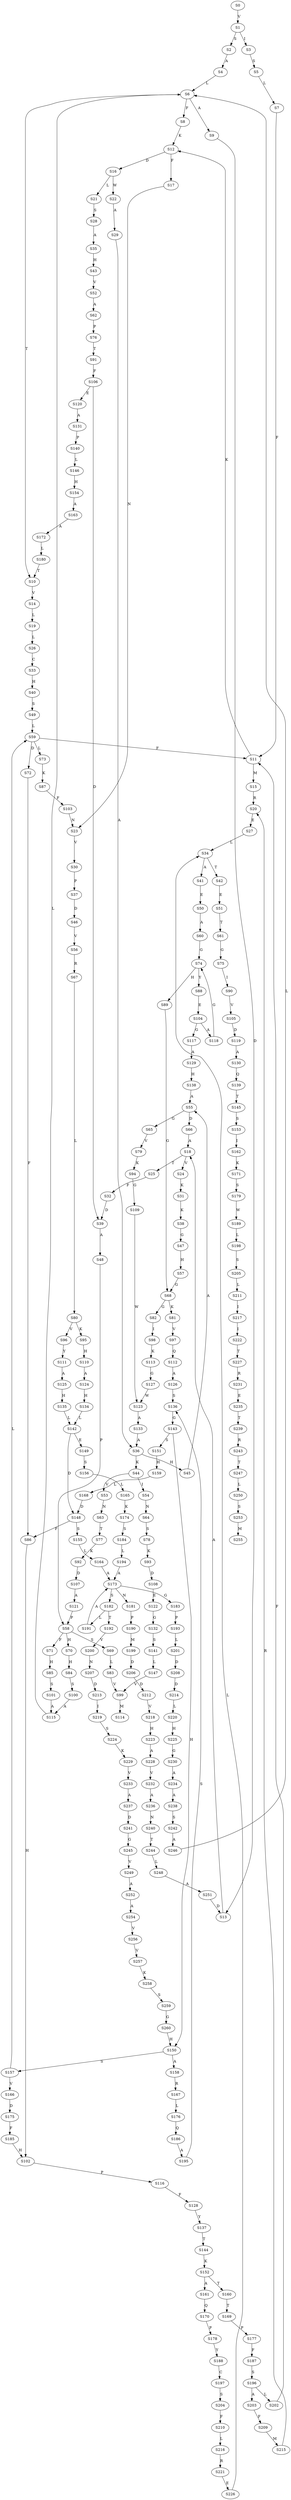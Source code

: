 strict digraph  {
	S0 -> S1 [ label = V ];
	S1 -> S2 [ label = S ];
	S1 -> S3 [ label = I ];
	S2 -> S4 [ label = A ];
	S3 -> S5 [ label = S ];
	S4 -> S6 [ label = L ];
	S5 -> S7 [ label = L ];
	S6 -> S8 [ label = F ];
	S6 -> S9 [ label = A ];
	S6 -> S10 [ label = T ];
	S7 -> S11 [ label = F ];
	S8 -> S12 [ label = K ];
	S9 -> S13 [ label = D ];
	S10 -> S14 [ label = V ];
	S11 -> S15 [ label = M ];
	S11 -> S12 [ label = K ];
	S12 -> S16 [ label = D ];
	S12 -> S17 [ label = F ];
	S13 -> S18 [ label = A ];
	S14 -> S19 [ label = L ];
	S15 -> S20 [ label = R ];
	S16 -> S21 [ label = L ];
	S16 -> S22 [ label = W ];
	S17 -> S23 [ label = N ];
	S18 -> S24 [ label = V ];
	S18 -> S25 [ label = T ];
	S19 -> S26 [ label = L ];
	S20 -> S27 [ label = E ];
	S21 -> S28 [ label = S ];
	S22 -> S29 [ label = A ];
	S23 -> S30 [ label = V ];
	S24 -> S31 [ label = K ];
	S25 -> S32 [ label = F ];
	S26 -> S33 [ label = C ];
	S27 -> S34 [ label = L ];
	S28 -> S35 [ label = A ];
	S29 -> S36 [ label = A ];
	S30 -> S37 [ label = P ];
	S31 -> S38 [ label = K ];
	S32 -> S39 [ label = D ];
	S33 -> S40 [ label = H ];
	S34 -> S41 [ label = A ];
	S34 -> S42 [ label = T ];
	S35 -> S43 [ label = H ];
	S36 -> S44 [ label = K ];
	S36 -> S45 [ label = H ];
	S37 -> S46 [ label = D ];
	S38 -> S47 [ label = G ];
	S39 -> S48 [ label = A ];
	S40 -> S49 [ label = S ];
	S41 -> S50 [ label = E ];
	S42 -> S51 [ label = E ];
	S43 -> S52 [ label = V ];
	S44 -> S53 [ label = V ];
	S44 -> S54 [ label = I ];
	S45 -> S55 [ label = A ];
	S46 -> S56 [ label = V ];
	S47 -> S57 [ label = H ];
	S48 -> S58 [ label = P ];
	S49 -> S59 [ label = L ];
	S50 -> S60 [ label = A ];
	S51 -> S61 [ label = T ];
	S52 -> S62 [ label = A ];
	S53 -> S63 [ label = N ];
	S54 -> S64 [ label = N ];
	S55 -> S65 [ label = G ];
	S55 -> S66 [ label = D ];
	S56 -> S67 [ label = R ];
	S57 -> S68 [ label = G ];
	S58 -> S69 [ label = S ];
	S58 -> S70 [ label = H ];
	S58 -> S71 [ label = F ];
	S59 -> S72 [ label = D ];
	S59 -> S73 [ label = L ];
	S59 -> S11 [ label = F ];
	S60 -> S74 [ label = G ];
	S61 -> S75 [ label = G ];
	S62 -> S76 [ label = P ];
	S63 -> S77 [ label = T ];
	S64 -> S78 [ label = S ];
	S65 -> S79 [ label = V ];
	S66 -> S18 [ label = A ];
	S67 -> S80 [ label = L ];
	S68 -> S81 [ label = K ];
	S68 -> S82 [ label = G ];
	S69 -> S83 [ label = L ];
	S70 -> S84 [ label = H ];
	S71 -> S85 [ label = H ];
	S72 -> S86 [ label = F ];
	S73 -> S87 [ label = K ];
	S74 -> S88 [ label = Y ];
	S74 -> S89 [ label = H ];
	S75 -> S90 [ label = I ];
	S76 -> S91 [ label = T ];
	S77 -> S92 [ label = K ];
	S78 -> S93 [ label = K ];
	S79 -> S94 [ label = K ];
	S80 -> S95 [ label = K ];
	S80 -> S96 [ label = V ];
	S81 -> S97 [ label = V ];
	S82 -> S98 [ label = I ];
	S83 -> S99 [ label = V ];
	S84 -> S100 [ label = S ];
	S85 -> S101 [ label = S ];
	S86 -> S102 [ label = H ];
	S87 -> S103 [ label = F ];
	S88 -> S104 [ label = E ];
	S89 -> S68 [ label = G ];
	S90 -> S105 [ label = V ];
	S91 -> S106 [ label = F ];
	S92 -> S107 [ label = D ];
	S93 -> S108 [ label = D ];
	S94 -> S109 [ label = G ];
	S95 -> S110 [ label = H ];
	S96 -> S111 [ label = Y ];
	S97 -> S112 [ label = Q ];
	S98 -> S113 [ label = K ];
	S99 -> S114 [ label = M ];
	S100 -> S115 [ label = A ];
	S101 -> S115 [ label = A ];
	S102 -> S116 [ label = P ];
	S103 -> S23 [ label = N ];
	S104 -> S117 [ label = G ];
	S104 -> S118 [ label = A ];
	S105 -> S119 [ label = D ];
	S106 -> S120 [ label = E ];
	S106 -> S39 [ label = D ];
	S107 -> S121 [ label = A ];
	S108 -> S122 [ label = E ];
	S109 -> S123 [ label = W ];
	S110 -> S124 [ label = A ];
	S111 -> S125 [ label = A ];
	S112 -> S126 [ label = A ];
	S113 -> S127 [ label = G ];
	S115 -> S6 [ label = L ];
	S116 -> S128 [ label = F ];
	S117 -> S129 [ label = A ];
	S118 -> S74 [ label = G ];
	S119 -> S130 [ label = A ];
	S120 -> S131 [ label = A ];
	S121 -> S58 [ label = P ];
	S122 -> S132 [ label = G ];
	S123 -> S133 [ label = A ];
	S124 -> S134 [ label = H ];
	S125 -> S135 [ label = H ];
	S126 -> S136 [ label = S ];
	S127 -> S123 [ label = W ];
	S128 -> S137 [ label = Y ];
	S129 -> S138 [ label = H ];
	S130 -> S139 [ label = Q ];
	S131 -> S140 [ label = P ];
	S132 -> S141 [ label = S ];
	S133 -> S36 [ label = A ];
	S134 -> S142 [ label = L ];
	S135 -> S142 [ label = L ];
	S136 -> S143 [ label = G ];
	S137 -> S144 [ label = T ];
	S138 -> S55 [ label = A ];
	S139 -> S145 [ label = T ];
	S140 -> S146 [ label = L ];
	S141 -> S147 [ label = L ];
	S142 -> S148 [ label = D ];
	S142 -> S149 [ label = E ];
	S143 -> S150 [ label = H ];
	S143 -> S151 [ label = S ];
	S144 -> S152 [ label = K ];
	S145 -> S153 [ label = S ];
	S146 -> S154 [ label = H ];
	S147 -> S99 [ label = V ];
	S148 -> S155 [ label = S ];
	S148 -> S86 [ label = F ];
	S149 -> S156 [ label = S ];
	S150 -> S157 [ label = S ];
	S150 -> S158 [ label = A ];
	S151 -> S159 [ label = H ];
	S152 -> S160 [ label = T ];
	S152 -> S161 [ label = A ];
	S153 -> S162 [ label = I ];
	S154 -> S163 [ label = A ];
	S155 -> S164 [ label = L ];
	S156 -> S165 [ label = L ];
	S157 -> S59 [ label = L ];
	S157 -> S166 [ label = V ];
	S158 -> S167 [ label = R ];
	S159 -> S168 [ label = L ];
	S160 -> S169 [ label = T ];
	S161 -> S170 [ label = Q ];
	S162 -> S171 [ label = K ];
	S163 -> S172 [ label = A ];
	S164 -> S173 [ label = A ];
	S165 -> S174 [ label = K ];
	S166 -> S175 [ label = D ];
	S167 -> S176 [ label = L ];
	S168 -> S148 [ label = D ];
	S169 -> S177 [ label = P ];
	S170 -> S178 [ label = P ];
	S171 -> S179 [ label = S ];
	S172 -> S180 [ label = L ];
	S173 -> S181 [ label = N ];
	S173 -> S182 [ label = S ];
	S173 -> S183 [ label = G ];
	S174 -> S184 [ label = S ];
	S175 -> S185 [ label = F ];
	S176 -> S186 [ label = Q ];
	S177 -> S187 [ label = F ];
	S178 -> S188 [ label = Y ];
	S179 -> S189 [ label = W ];
	S180 -> S10 [ label = T ];
	S181 -> S190 [ label = P ];
	S182 -> S191 [ label = L ];
	S182 -> S192 [ label = T ];
	S183 -> S193 [ label = P ];
	S184 -> S194 [ label = L ];
	S185 -> S102 [ label = H ];
	S186 -> S195 [ label = A ];
	S187 -> S196 [ label = S ];
	S188 -> S197 [ label = C ];
	S189 -> S198 [ label = L ];
	S190 -> S199 [ label = M ];
	S191 -> S173 [ label = A ];
	S192 -> S200 [ label = V ];
	S193 -> S201 [ label = L ];
	S194 -> S173 [ label = A ];
	S195 -> S136 [ label = S ];
	S196 -> S202 [ label = L ];
	S196 -> S203 [ label = A ];
	S197 -> S204 [ label = S ];
	S198 -> S205 [ label = S ];
	S199 -> S206 [ label = D ];
	S200 -> S207 [ label = N ];
	S201 -> S208 [ label = D ];
	S202 -> S11 [ label = F ];
	S203 -> S209 [ label = F ];
	S204 -> S210 [ label = F ];
	S205 -> S211 [ label = L ];
	S206 -> S212 [ label = D ];
	S207 -> S213 [ label = D ];
	S208 -> S214 [ label = D ];
	S209 -> S215 [ label = M ];
	S210 -> S216 [ label = L ];
	S211 -> S217 [ label = I ];
	S212 -> S218 [ label = V ];
	S213 -> S219 [ label = I ];
	S214 -> S220 [ label = L ];
	S215 -> S20 [ label = R ];
	S216 -> S221 [ label = R ];
	S217 -> S222 [ label = I ];
	S218 -> S223 [ label = H ];
	S219 -> S224 [ label = S ];
	S220 -> S225 [ label = H ];
	S221 -> S226 [ label = E ];
	S222 -> S227 [ label = T ];
	S223 -> S228 [ label = A ];
	S224 -> S229 [ label = K ];
	S225 -> S230 [ label = G ];
	S226 -> S34 [ label = L ];
	S227 -> S231 [ label = R ];
	S228 -> S232 [ label = V ];
	S229 -> S233 [ label = V ];
	S230 -> S234 [ label = A ];
	S231 -> S235 [ label = E ];
	S232 -> S236 [ label = A ];
	S233 -> S237 [ label = A ];
	S234 -> S238 [ label = A ];
	S235 -> S239 [ label = T ];
	S236 -> S240 [ label = N ];
	S237 -> S241 [ label = D ];
	S238 -> S242 [ label = S ];
	S239 -> S243 [ label = R ];
	S240 -> S244 [ label = T ];
	S241 -> S245 [ label = G ];
	S242 -> S246 [ label = A ];
	S243 -> S247 [ label = T ];
	S244 -> S248 [ label = L ];
	S245 -> S249 [ label = V ];
	S246 -> S6 [ label = L ];
	S247 -> S250 [ label = L ];
	S248 -> S251 [ label = A ];
	S249 -> S252 [ label = A ];
	S250 -> S253 [ label = S ];
	S251 -> S13 [ label = D ];
	S252 -> S254 [ label = A ];
	S253 -> S255 [ label = M ];
	S254 -> S256 [ label = V ];
	S256 -> S257 [ label = V ];
	S257 -> S258 [ label = K ];
	S258 -> S259 [ label = S ];
	S259 -> S260 [ label = G ];
	S260 -> S150 [ label = H ];
}
